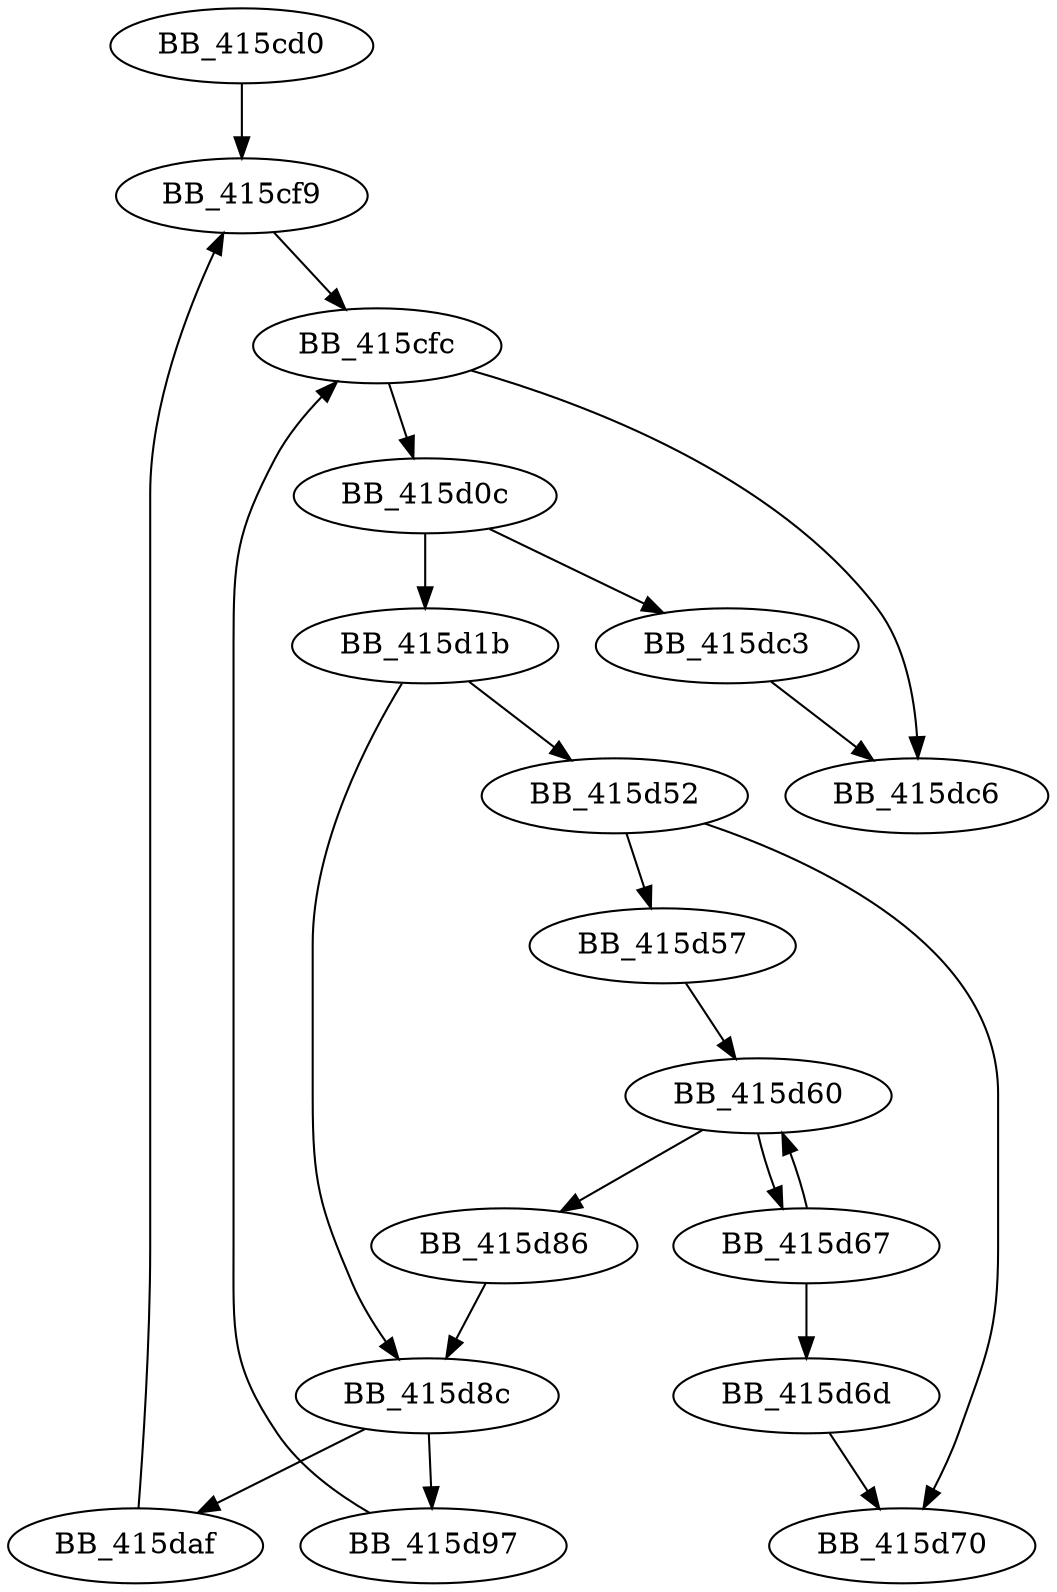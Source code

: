 DiGraph sub_415CD0{
BB_415cd0->BB_415cf9
BB_415cf9->BB_415cfc
BB_415cfc->BB_415d0c
BB_415cfc->BB_415dc6
BB_415d0c->BB_415d1b
BB_415d0c->BB_415dc3
BB_415d1b->BB_415d52
BB_415d1b->BB_415d8c
BB_415d52->BB_415d57
BB_415d52->BB_415d70
BB_415d57->BB_415d60
BB_415d60->BB_415d67
BB_415d60->BB_415d86
BB_415d67->BB_415d60
BB_415d67->BB_415d6d
BB_415d6d->BB_415d70
BB_415d86->BB_415d8c
BB_415d8c->BB_415d97
BB_415d8c->BB_415daf
BB_415d97->BB_415cfc
BB_415daf->BB_415cf9
BB_415dc3->BB_415dc6
}
